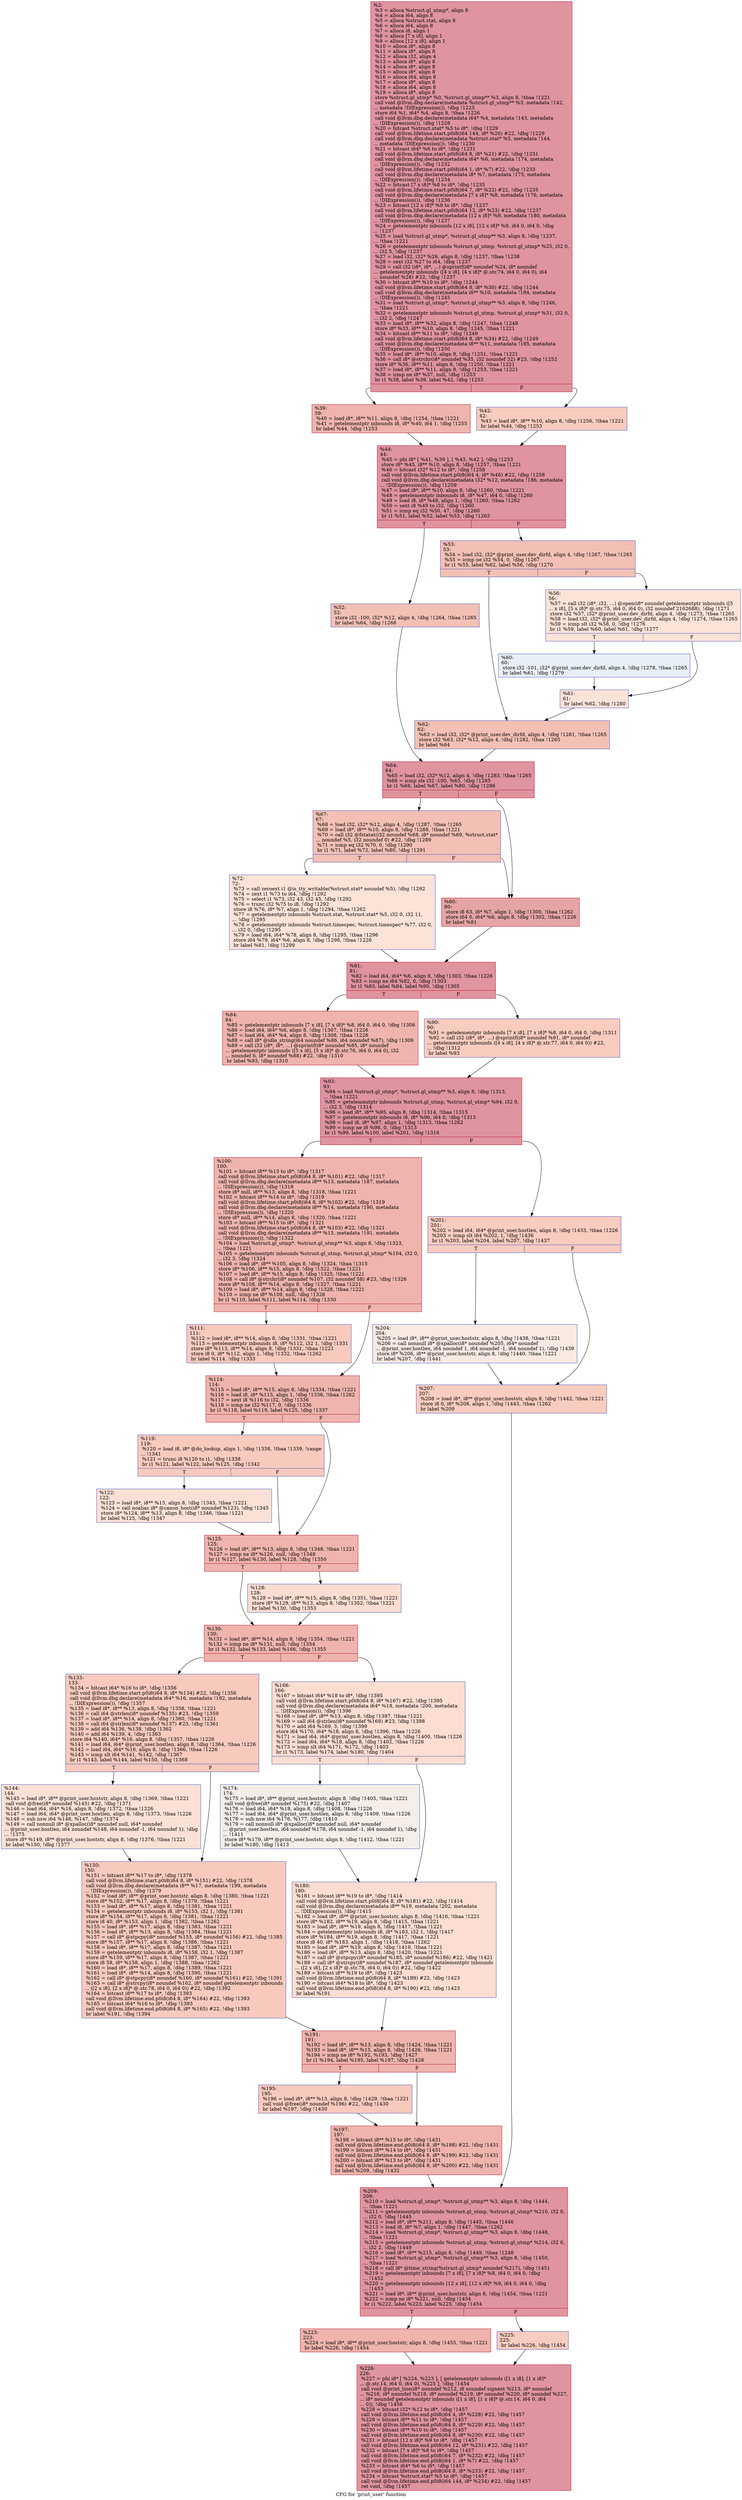 digraph "CFG for 'print_user' function" {
	label="CFG for 'print_user' function";

	Node0x1173f10 [shape=record,color="#b70d28ff", style=filled, fillcolor="#b70d2870",label="{%2:\l  %3 = alloca %struct.gl_utmp*, align 8\l  %4 = alloca i64, align 8\l  %5 = alloca %struct.stat, align 8\l  %6 = alloca i64, align 8\l  %7 = alloca i8, align 1\l  %8 = alloca [7 x i8], align 1\l  %9 = alloca [12 x i8], align 1\l  %10 = alloca i8*, align 8\l  %11 = alloca i8*, align 8\l  %12 = alloca i32, align 4\l  %13 = alloca i8*, align 8\l  %14 = alloca i8*, align 8\l  %15 = alloca i8*, align 8\l  %16 = alloca i64, align 8\l  %17 = alloca i8*, align 8\l  %18 = alloca i64, align 8\l  %19 = alloca i8*, align 8\l  store %struct.gl_utmp* %0, %struct.gl_utmp** %3, align 8, !tbaa !1221\l  call void @llvm.dbg.declare(metadata %struct.gl_utmp** %3, metadata !142,\l... metadata !DIExpression()), !dbg !1225\l  store i64 %1, i64* %4, align 8, !tbaa !1226\l  call void @llvm.dbg.declare(metadata i64* %4, metadata !143, metadata\l... !DIExpression()), !dbg !1228\l  %20 = bitcast %struct.stat* %5 to i8*, !dbg !1229\l  call void @llvm.lifetime.start.p0i8(i64 144, i8* %20) #22, !dbg !1229\l  call void @llvm.dbg.declare(metadata %struct.stat* %5, metadata !144,\l... metadata !DIExpression()), !dbg !1230\l  %21 = bitcast i64* %6 to i8*, !dbg !1231\l  call void @llvm.lifetime.start.p0i8(i64 8, i8* %21) #22, !dbg !1231\l  call void @llvm.dbg.declare(metadata i64* %6, metadata !174, metadata\l... !DIExpression()), !dbg !1232\l  call void @llvm.lifetime.start.p0i8(i64 1, i8* %7) #22, !dbg !1233\l  call void @llvm.dbg.declare(metadata i8* %7, metadata !175, metadata\l... !DIExpression()), !dbg !1234\l  %22 = bitcast [7 x i8]* %8 to i8*, !dbg !1235\l  call void @llvm.lifetime.start.p0i8(i64 7, i8* %22) #22, !dbg !1235\l  call void @llvm.dbg.declare(metadata [7 x i8]* %8, metadata !176, metadata\l... !DIExpression()), !dbg !1236\l  %23 = bitcast [12 x i8]* %9 to i8*, !dbg !1237\l  call void @llvm.lifetime.start.p0i8(i64 12, i8* %23) #22, !dbg !1237\l  call void @llvm.dbg.declare(metadata [12 x i8]* %9, metadata !180, metadata\l... !DIExpression()), !dbg !1237\l  %24 = getelementptr inbounds [12 x i8], [12 x i8]* %9, i64 0, i64 0, !dbg\l... !1237\l  %25 = load %struct.gl_utmp*, %struct.gl_utmp** %3, align 8, !dbg !1237,\l... !tbaa !1221\l  %26 = getelementptr inbounds %struct.gl_utmp, %struct.gl_utmp* %25, i32 0,\l... i32 5, !dbg !1237\l  %27 = load i32, i32* %26, align 8, !dbg !1237, !tbaa !1238\l  %28 = sext i32 %27 to i64, !dbg !1237\l  %29 = call i32 (i8*, i8*, ...) @sprintf(i8* noundef %24, i8* noundef\l... getelementptr inbounds ([4 x i8], [4 x i8]* @.str.74, i64 0, i64 0), i64\l... noundef %28) #22, !dbg !1237\l  %30 = bitcast i8** %10 to i8*, !dbg !1244\l  call void @llvm.lifetime.start.p0i8(i64 8, i8* %30) #22, !dbg !1244\l  call void @llvm.dbg.declare(metadata i8** %10, metadata !184, metadata\l... !DIExpression()), !dbg !1245\l  %31 = load %struct.gl_utmp*, %struct.gl_utmp** %3, align 8, !dbg !1246,\l... !tbaa !1221\l  %32 = getelementptr inbounds %struct.gl_utmp, %struct.gl_utmp* %31, i32 0,\l... i32 2, !dbg !1247\l  %33 = load i8*, i8** %32, align 8, !dbg !1247, !tbaa !1248\l  store i8* %33, i8** %10, align 8, !dbg !1245, !tbaa !1221\l  %34 = bitcast i8** %11 to i8*, !dbg !1249\l  call void @llvm.lifetime.start.p0i8(i64 8, i8* %34) #22, !dbg !1249\l  call void @llvm.dbg.declare(metadata i8** %11, metadata !185, metadata\l... !DIExpression()), !dbg !1250\l  %35 = load i8*, i8** %10, align 8, !dbg !1251, !tbaa !1221\l  %36 = call i8* @strchr(i8* noundef %35, i32 noundef 32) #23, !dbg !1252\l  store i8* %36, i8** %11, align 8, !dbg !1250, !tbaa !1221\l  %37 = load i8*, i8** %11, align 8, !dbg !1253, !tbaa !1221\l  %38 = icmp ne i8* %37, null, !dbg !1253\l  br i1 %38, label %39, label %42, !dbg !1253\l|{<s0>T|<s1>F}}"];
	Node0x1173f10:s0 -> Node0x1173f60;
	Node0x1173f10:s1 -> Node0x1173fb0;
	Node0x1173f60 [shape=record,color="#b70d28ff", style=filled, fillcolor="#d8564670",label="{%39:\l39:                                               \l  %40 = load i8*, i8** %11, align 8, !dbg !1254, !tbaa !1221\l  %41 = getelementptr inbounds i8, i8* %40, i64 1, !dbg !1255\l  br label %44, !dbg !1253\l}"];
	Node0x1173f60 -> Node0x1174000;
	Node0x1173fb0 [shape=record,color="#3d50c3ff", style=filled, fillcolor="#f08b6e70",label="{%42:\l42:                                               \l  %43 = load i8*, i8** %10, align 8, !dbg !1256, !tbaa !1221\l  br label %44, !dbg !1253\l}"];
	Node0x1173fb0 -> Node0x1174000;
	Node0x1174000 [shape=record,color="#b70d28ff", style=filled, fillcolor="#b70d2870",label="{%44:\l44:                                               \l  %45 = phi i8* [ %41, %39 ], [ %43, %42 ], !dbg !1253\l  store i8* %45, i8** %10, align 8, !dbg !1257, !tbaa !1221\l  %46 = bitcast i32* %12 to i8*, !dbg !1258\l  call void @llvm.lifetime.start.p0i8(i64 4, i8* %46) #22, !dbg !1258\l  call void @llvm.dbg.declare(metadata i32* %12, metadata !186, metadata\l... !DIExpression()), !dbg !1259\l  %47 = load i8*, i8** %10, align 8, !dbg !1260, !tbaa !1221\l  %48 = getelementptr inbounds i8, i8* %47, i64 0, !dbg !1260\l  %49 = load i8, i8* %48, align 1, !dbg !1260, !tbaa !1262\l  %50 = sext i8 %49 to i32, !dbg !1260\l  %51 = icmp eq i32 %50, 47, !dbg !1260\l  br i1 %51, label %52, label %53, !dbg !1263\l|{<s0>T|<s1>F}}"];
	Node0x1174000:s0 -> Node0x1174050;
	Node0x1174000:s1 -> Node0x11740a0;
	Node0x1174050 [shape=record,color="#3d50c3ff", style=filled, fillcolor="#e5705870",label="{%52:\l52:                                               \l  store i32 -100, i32* %12, align 4, !dbg !1264, !tbaa !1265\l  br label %64, !dbg !1266\l}"];
	Node0x1174050 -> Node0x1174230;
	Node0x11740a0 [shape=record,color="#3d50c3ff", style=filled, fillcolor="#e5705870",label="{%53:\l53:                                               \l  %54 = load i32, i32* @print_user.dev_dirfd, align 4, !dbg !1267, !tbaa !1265\l  %55 = icmp ne i32 %54, 0, !dbg !1267\l  br i1 %55, label %62, label %56, !dbg !1270\l|{<s0>T|<s1>F}}"];
	Node0x11740a0:s0 -> Node0x11741e0;
	Node0x11740a0:s1 -> Node0x11740f0;
	Node0x11740f0 [shape=record,color="#3d50c3ff", style=filled, fillcolor="#f6bfa670",label="{%56:\l56:                                               \l  %57 = call i32 (i8*, i32, ...) @open(i8* noundef getelementptr inbounds ([5\l... x i8], [5 x i8]* @.str.75, i64 0, i64 0), i32 noundef 2162688), !dbg !1271\l  store i32 %57, i32* @print_user.dev_dirfd, align 4, !dbg !1273, !tbaa !1265\l  %58 = load i32, i32* @print_user.dev_dirfd, align 4, !dbg !1274, !tbaa !1265\l  %59 = icmp slt i32 %58, 0, !dbg !1276\l  br i1 %59, label %60, label %61, !dbg !1277\l|{<s0>T|<s1>F}}"];
	Node0x11740f0:s0 -> Node0x1174140;
	Node0x11740f0:s1 -> Node0x1174190;
	Node0x1174140 [shape=record,color="#3d50c3ff", style=filled, fillcolor="#cedaeb70",label="{%60:\l60:                                               \l  store i32 -101, i32* @print_user.dev_dirfd, align 4, !dbg !1278, !tbaa !1265\l  br label %61, !dbg !1279\l}"];
	Node0x1174140 -> Node0x1174190;
	Node0x1174190 [shape=record,color="#3d50c3ff", style=filled, fillcolor="#f6bfa670",label="{%61:\l61:                                               \l  br label %62, !dbg !1280\l}"];
	Node0x1174190 -> Node0x11741e0;
	Node0x11741e0 [shape=record,color="#3d50c3ff", style=filled, fillcolor="#e5705870",label="{%62:\l62:                                               \l  %63 = load i32, i32* @print_user.dev_dirfd, align 4, !dbg !1281, !tbaa !1265\l  store i32 %63, i32* %12, align 4, !dbg !1282, !tbaa !1265\l  br label %64\l}"];
	Node0x11741e0 -> Node0x1174230;
	Node0x1174230 [shape=record,color="#b70d28ff", style=filled, fillcolor="#b70d2870",label="{%64:\l64:                                               \l  %65 = load i32, i32* %12, align 4, !dbg !1283, !tbaa !1265\l  %66 = icmp sle i32 -100, %65, !dbg !1285\l  br i1 %66, label %67, label %80, !dbg !1286\l|{<s0>T|<s1>F}}"];
	Node0x1174230:s0 -> Node0x1174280;
	Node0x1174230:s1 -> Node0x1174320;
	Node0x1174280 [shape=record,color="#3d50c3ff", style=filled, fillcolor="#e5705870",label="{%67:\l67:                                               \l  %68 = load i32, i32* %12, align 4, !dbg !1287, !tbaa !1265\l  %69 = load i8*, i8** %10, align 8, !dbg !1288, !tbaa !1221\l  %70 = call i32 @fstatat(i32 noundef %68, i8* noundef %69, %struct.stat*\l... noundef %5, i32 noundef 0) #22, !dbg !1289\l  %71 = icmp eq i32 %70, 0, !dbg !1290\l  br i1 %71, label %72, label %80, !dbg !1291\l|{<s0>T|<s1>F}}"];
	Node0x1174280:s0 -> Node0x11742d0;
	Node0x1174280:s1 -> Node0x1174320;
	Node0x11742d0 [shape=record,color="#3d50c3ff", style=filled, fillcolor="#f6bfa670",label="{%72:\l72:                                               \l  %73 = call zeroext i1 @is_tty_writable(%struct.stat* noundef %5), !dbg !1292\l  %74 = zext i1 %73 to i64, !dbg !1292\l  %75 = select i1 %73, i32 43, i32 45, !dbg !1292\l  %76 = trunc i32 %75 to i8, !dbg !1292\l  store i8 %76, i8* %7, align 1, !dbg !1294, !tbaa !1262\l  %77 = getelementptr inbounds %struct.stat, %struct.stat* %5, i32 0, i32 11,\l... !dbg !1295\l  %78 = getelementptr inbounds %struct.timespec, %struct.timespec* %77, i32 0,\l... i32 0, !dbg !1295\l  %79 = load i64, i64* %78, align 8, !dbg !1295, !tbaa !1296\l  store i64 %79, i64* %6, align 8, !dbg !1298, !tbaa !1226\l  br label %81, !dbg !1299\l}"];
	Node0x11742d0 -> Node0x1174370;
	Node0x1174320 [shape=record,color="#b70d28ff", style=filled, fillcolor="#c5333470",label="{%80:\l80:                                               \l  store i8 63, i8* %7, align 1, !dbg !1300, !tbaa !1262\l  store i64 0, i64* %6, align 8, !dbg !1302, !tbaa !1226\l  br label %81\l}"];
	Node0x1174320 -> Node0x1174370;
	Node0x1174370 [shape=record,color="#b70d28ff", style=filled, fillcolor="#b70d2870",label="{%81:\l81:                                               \l  %82 = load i64, i64* %6, align 8, !dbg !1303, !tbaa !1226\l  %83 = icmp ne i64 %82, 0, !dbg !1303\l  br i1 %83, label %84, label %90, !dbg !1305\l|{<s0>T|<s1>F}}"];
	Node0x1174370:s0 -> Node0x11743c0;
	Node0x1174370:s1 -> Node0x1174410;
	Node0x11743c0 [shape=record,color="#b70d28ff", style=filled, fillcolor="#d8564670",label="{%84:\l84:                                               \l  %85 = getelementptr inbounds [7 x i8], [7 x i8]* %8, i64 0, i64 0, !dbg !1306\l  %86 = load i64, i64* %6, align 8, !dbg !1307, !tbaa !1226\l  %87 = load i64, i64* %4, align 8, !dbg !1308, !tbaa !1226\l  %88 = call i8* @idle_string(i64 noundef %86, i64 noundef %87), !dbg !1309\l  %89 = call i32 (i8*, i8*, ...) @sprintf(i8* noundef %85, i8* noundef\l... getelementptr inbounds ([5 x i8], [5 x i8]* @.str.76, i64 0, i64 0), i32\l... noundef 6, i8* noundef %88) #22, !dbg !1310\l  br label %93, !dbg !1310\l}"];
	Node0x11743c0 -> Node0x1174460;
	Node0x1174410 [shape=record,color="#3d50c3ff", style=filled, fillcolor="#f08b6e70",label="{%90:\l90:                                               \l  %91 = getelementptr inbounds [7 x i8], [7 x i8]* %8, i64 0, i64 0, !dbg !1311\l  %92 = call i32 (i8*, i8*, ...) @sprintf(i8* noundef %91, i8* noundef\l... getelementptr inbounds ([4 x i8], [4 x i8]* @.str.77, i64 0, i64 0)) #22,\l... !dbg !1312\l  br label %93\l}"];
	Node0x1174410 -> Node0x1174460;
	Node0x1174460 [shape=record,color="#b70d28ff", style=filled, fillcolor="#b70d2870",label="{%93:\l93:                                               \l  %94 = load %struct.gl_utmp*, %struct.gl_utmp** %3, align 8, !dbg !1313,\l... !tbaa !1221\l  %95 = getelementptr inbounds %struct.gl_utmp, %struct.gl_utmp* %94, i32 0,\l... i32 3, !dbg !1314\l  %96 = load i8*, i8** %95, align 8, !dbg !1314, !tbaa !1315\l  %97 = getelementptr inbounds i8, i8* %96, i64 0, !dbg !1313\l  %98 = load i8, i8* %97, align 1, !dbg !1313, !tbaa !1262\l  %99 = icmp ne i8 %98, 0, !dbg !1313\l  br i1 %99, label %100, label %201, !dbg !1316\l|{<s0>T|<s1>F}}"];
	Node0x1174460:s0 -> Node0x11744b0;
	Node0x1174460:s1 -> Node0x1174a00;
	Node0x11744b0 [shape=record,color="#b70d28ff", style=filled, fillcolor="#d8564670",label="{%100:\l100:                                              \l  %101 = bitcast i8** %13 to i8*, !dbg !1317\l  call void @llvm.lifetime.start.p0i8(i64 8, i8* %101) #22, !dbg !1317\l  call void @llvm.dbg.declare(metadata i8** %13, metadata !187, metadata\l... !DIExpression()), !dbg !1318\l  store i8* null, i8** %13, align 8, !dbg !1318, !tbaa !1221\l  %102 = bitcast i8** %14 to i8*, !dbg !1319\l  call void @llvm.lifetime.start.p0i8(i64 8, i8* %102) #22, !dbg !1319\l  call void @llvm.dbg.declare(metadata i8** %14, metadata !190, metadata\l... !DIExpression()), !dbg !1320\l  store i8* null, i8** %14, align 8, !dbg !1320, !tbaa !1221\l  %103 = bitcast i8** %15 to i8*, !dbg !1321\l  call void @llvm.lifetime.start.p0i8(i64 8, i8* %103) #22, !dbg !1321\l  call void @llvm.dbg.declare(metadata i8** %15, metadata !191, metadata\l... !DIExpression()), !dbg !1322\l  %104 = load %struct.gl_utmp*, %struct.gl_utmp** %3, align 8, !dbg !1323,\l... !tbaa !1221\l  %105 = getelementptr inbounds %struct.gl_utmp, %struct.gl_utmp* %104, i32 0,\l... i32 3, !dbg !1324\l  %106 = load i8*, i8** %105, align 8, !dbg !1324, !tbaa !1315\l  store i8* %106, i8** %15, align 8, !dbg !1322, !tbaa !1221\l  %107 = load i8*, i8** %15, align 8, !dbg !1325, !tbaa !1221\l  %108 = call i8* @strchr(i8* noundef %107, i32 noundef 58) #23, !dbg !1326\l  store i8* %108, i8** %14, align 8, !dbg !1327, !tbaa !1221\l  %109 = load i8*, i8** %14, align 8, !dbg !1328, !tbaa !1221\l  %110 = icmp ne i8* %109, null, !dbg !1328\l  br i1 %110, label %111, label %114, !dbg !1330\l|{<s0>T|<s1>F}}"];
	Node0x11744b0:s0 -> Node0x1174500;
	Node0x11744b0:s1 -> Node0x1174550;
	Node0x1174500 [shape=record,color="#3d50c3ff", style=filled, fillcolor="#ef886b70",label="{%111:\l111:                                              \l  %112 = load i8*, i8** %14, align 8, !dbg !1331, !tbaa !1221\l  %113 = getelementptr inbounds i8, i8* %112, i32 1, !dbg !1331\l  store i8* %113, i8** %14, align 8, !dbg !1331, !tbaa !1221\l  store i8 0, i8* %112, align 1, !dbg !1332, !tbaa !1262\l  br label %114, !dbg !1333\l}"];
	Node0x1174500 -> Node0x1174550;
	Node0x1174550 [shape=record,color="#b70d28ff", style=filled, fillcolor="#d8564670",label="{%114:\l114:                                              \l  %115 = load i8*, i8** %15, align 8, !dbg !1334, !tbaa !1221\l  %116 = load i8, i8* %115, align 1, !dbg !1336, !tbaa !1262\l  %117 = sext i8 %116 to i32, !dbg !1336\l  %118 = icmp ne i32 %117, 0, !dbg !1336\l  br i1 %118, label %119, label %125, !dbg !1337\l|{<s0>T|<s1>F}}"];
	Node0x1174550:s0 -> Node0x11745a0;
	Node0x1174550:s1 -> Node0x1174640;
	Node0x11745a0 [shape=record,color="#3d50c3ff", style=filled, fillcolor="#ef886b70",label="{%119:\l119:                                              \l  %120 = load i8, i8* @do_lookup, align 1, !dbg !1338, !tbaa !1339, !range\l... !1341\l  %121 = trunc i8 %120 to i1, !dbg !1338\l  br i1 %121, label %122, label %125, !dbg !1342\l|{<s0>T|<s1>F}}"];
	Node0x11745a0:s0 -> Node0x11745f0;
	Node0x11745a0:s1 -> Node0x1174640;
	Node0x11745f0 [shape=record,color="#3d50c3ff", style=filled, fillcolor="#f7bca170",label="{%122:\l122:                                              \l  %123 = load i8*, i8** %15, align 8, !dbg !1343, !tbaa !1221\l  %124 = call noalias i8* @canon_host(i8* noundef %123), !dbg !1345\l  store i8* %124, i8** %13, align 8, !dbg !1346, !tbaa !1221\l  br label %125, !dbg !1347\l}"];
	Node0x11745f0 -> Node0x1174640;
	Node0x1174640 [shape=record,color="#b70d28ff", style=filled, fillcolor="#d8564670",label="{%125:\l125:                                              \l  %126 = load i8*, i8** %13, align 8, !dbg !1348, !tbaa !1221\l  %127 = icmp ne i8* %126, null, !dbg !1348\l  br i1 %127, label %130, label %128, !dbg !1350\l|{<s0>T|<s1>F}}"];
	Node0x1174640:s0 -> Node0x11746e0;
	Node0x1174640:s1 -> Node0x1174690;
	Node0x1174690 [shape=record,color="#3d50c3ff", style=filled, fillcolor="#f7b39670",label="{%128:\l128:                                              \l  %129 = load i8*, i8** %15, align 8, !dbg !1351, !tbaa !1221\l  store i8* %129, i8** %13, align 8, !dbg !1352, !tbaa !1221\l  br label %130, !dbg !1353\l}"];
	Node0x1174690 -> Node0x11746e0;
	Node0x11746e0 [shape=record,color="#b70d28ff", style=filled, fillcolor="#d8564670",label="{%130:\l130:                                              \l  %131 = load i8*, i8** %14, align 8, !dbg !1354, !tbaa !1221\l  %132 = icmp ne i8* %131, null, !dbg !1354\l  br i1 %132, label %133, label %166, !dbg !1355\l|{<s0>T|<s1>F}}"];
	Node0x11746e0:s0 -> Node0x1174730;
	Node0x11746e0:s1 -> Node0x1174820;
	Node0x1174730 [shape=record,color="#3d50c3ff", style=filled, fillcolor="#ef886b70",label="{%133:\l133:                                              \l  %134 = bitcast i64* %16 to i8*, !dbg !1356\l  call void @llvm.lifetime.start.p0i8(i64 8, i8* %134) #22, !dbg !1356\l  call void @llvm.dbg.declare(metadata i64* %16, metadata !192, metadata\l... !DIExpression()), !dbg !1357\l  %135 = load i8*, i8** %13, align 8, !dbg !1358, !tbaa !1221\l  %136 = call i64 @strlen(i8* noundef %135) #23, !dbg !1359\l  %137 = load i8*, i8** %14, align 8, !dbg !1360, !tbaa !1221\l  %138 = call i64 @strlen(i8* noundef %137) #23, !dbg !1361\l  %139 = add i64 %136, %138, !dbg !1362\l  %140 = add i64 %139, 4, !dbg !1363\l  store i64 %140, i64* %16, align 8, !dbg !1357, !tbaa !1226\l  %141 = load i64, i64* @print_user.hostlen, align 8, !dbg !1364, !tbaa !1226\l  %142 = load i64, i64* %16, align 8, !dbg !1366, !tbaa !1226\l  %143 = icmp slt i64 %141, %142, !dbg !1367\l  br i1 %143, label %144, label %150, !dbg !1368\l|{<s0>T|<s1>F}}"];
	Node0x1174730:s0 -> Node0x1174780;
	Node0x1174730:s1 -> Node0x11747d0;
	Node0x1174780 [shape=record,color="#3d50c3ff", style=filled, fillcolor="#f7bca170",label="{%144:\l144:                                              \l  %145 = load i8*, i8** @print_user.hoststr, align 8, !dbg !1369, !tbaa !1221\l  call void @free(i8* noundef %145) #22, !dbg !1371\l  %146 = load i64, i64* %16, align 8, !dbg !1372, !tbaa !1226\l  %147 = load i64, i64* @print_user.hostlen, align 8, !dbg !1373, !tbaa !1226\l  %148 = sub nsw i64 %146, %147, !dbg !1374\l  %149 = call nonnull i8* @xpalloc(i8* noundef null, i64* noundef\l... @print_user.hostlen, i64 noundef %148, i64 noundef -1, i64 noundef 1), !dbg\l... !1375\l  store i8* %149, i8** @print_user.hoststr, align 8, !dbg !1376, !tbaa !1221\l  br label %150, !dbg !1377\l}"];
	Node0x1174780 -> Node0x11747d0;
	Node0x11747d0 [shape=record,color="#3d50c3ff", style=filled, fillcolor="#ef886b70",label="{%150:\l150:                                              \l  %151 = bitcast i8** %17 to i8*, !dbg !1378\l  call void @llvm.lifetime.start.p0i8(i64 8, i8* %151) #22, !dbg !1378\l  call void @llvm.dbg.declare(metadata i8** %17, metadata !199, metadata\l... !DIExpression()), !dbg !1379\l  %152 = load i8*, i8** @print_user.hoststr, align 8, !dbg !1380, !tbaa !1221\l  store i8* %152, i8** %17, align 8, !dbg !1379, !tbaa !1221\l  %153 = load i8*, i8** %17, align 8, !dbg !1381, !tbaa !1221\l  %154 = getelementptr inbounds i8, i8* %153, i32 1, !dbg !1381\l  store i8* %154, i8** %17, align 8, !dbg !1381, !tbaa !1221\l  store i8 40, i8* %153, align 1, !dbg !1382, !tbaa !1262\l  %155 = load i8*, i8** %17, align 8, !dbg !1383, !tbaa !1221\l  %156 = load i8*, i8** %13, align 8, !dbg !1384, !tbaa !1221\l  %157 = call i8* @stpcpy(i8* noundef %155, i8* noundef %156) #22, !dbg !1385\l  store i8* %157, i8** %17, align 8, !dbg !1386, !tbaa !1221\l  %158 = load i8*, i8** %17, align 8, !dbg !1387, !tbaa !1221\l  %159 = getelementptr inbounds i8, i8* %158, i32 1, !dbg !1387\l  store i8* %159, i8** %17, align 8, !dbg !1387, !tbaa !1221\l  store i8 58, i8* %158, align 1, !dbg !1388, !tbaa !1262\l  %160 = load i8*, i8** %17, align 8, !dbg !1389, !tbaa !1221\l  %161 = load i8*, i8** %14, align 8, !dbg !1390, !tbaa !1221\l  %162 = call i8* @stpcpy(i8* noundef %160, i8* noundef %161) #22, !dbg !1391\l  %163 = call i8* @strcpy(i8* noundef %162, i8* noundef getelementptr inbounds\l... ([2 x i8], [2 x i8]* @.str.78, i64 0, i64 0)) #22, !dbg !1392\l  %164 = bitcast i8** %17 to i8*, !dbg !1393\l  call void @llvm.lifetime.end.p0i8(i64 8, i8* %164) #22, !dbg !1393\l  %165 = bitcast i64* %16 to i8*, !dbg !1393\l  call void @llvm.lifetime.end.p0i8(i64 8, i8* %165) #22, !dbg !1393\l  br label %191, !dbg !1394\l}"];
	Node0x11747d0 -> Node0x1174910;
	Node0x1174820 [shape=record,color="#3d50c3ff", style=filled, fillcolor="#f7b39670",label="{%166:\l166:                                              \l  %167 = bitcast i64* %18 to i8*, !dbg !1395\l  call void @llvm.lifetime.start.p0i8(i64 8, i8* %167) #22, !dbg !1395\l  call void @llvm.dbg.declare(metadata i64* %18, metadata !200, metadata\l... !DIExpression()), !dbg !1396\l  %168 = load i8*, i8** %13, align 8, !dbg !1397, !tbaa !1221\l  %169 = call i64 @strlen(i8* noundef %168) #23, !dbg !1398\l  %170 = add i64 %169, 3, !dbg !1399\l  store i64 %170, i64* %18, align 8, !dbg !1396, !tbaa !1226\l  %171 = load i64, i64* @print_user.hostlen, align 8, !dbg !1400, !tbaa !1226\l  %172 = load i64, i64* %18, align 8, !dbg !1402, !tbaa !1226\l  %173 = icmp slt i64 %171, %172, !dbg !1403\l  br i1 %173, label %174, label %180, !dbg !1404\l|{<s0>T|<s1>F}}"];
	Node0x1174820:s0 -> Node0x1174870;
	Node0x1174820:s1 -> Node0x11748c0;
	Node0x1174870 [shape=record,color="#3d50c3ff", style=filled, fillcolor="#e8d6cc70",label="{%174:\l174:                                              \l  %175 = load i8*, i8** @print_user.hoststr, align 8, !dbg !1405, !tbaa !1221\l  call void @free(i8* noundef %175) #22, !dbg !1407\l  %176 = load i64, i64* %18, align 8, !dbg !1408, !tbaa !1226\l  %177 = load i64, i64* @print_user.hostlen, align 8, !dbg !1409, !tbaa !1226\l  %178 = sub nsw i64 %176, %177, !dbg !1410\l  %179 = call nonnull i8* @xpalloc(i8* noundef null, i64* noundef\l... @print_user.hostlen, i64 noundef %178, i64 noundef -1, i64 noundef 1), !dbg\l... !1411\l  store i8* %179, i8** @print_user.hoststr, align 8, !dbg !1412, !tbaa !1221\l  br label %180, !dbg !1413\l}"];
	Node0x1174870 -> Node0x11748c0;
	Node0x11748c0 [shape=record,color="#3d50c3ff", style=filled, fillcolor="#f7b39670",label="{%180:\l180:                                              \l  %181 = bitcast i8** %19 to i8*, !dbg !1414\l  call void @llvm.lifetime.start.p0i8(i64 8, i8* %181) #22, !dbg !1414\l  call void @llvm.dbg.declare(metadata i8** %19, metadata !202, metadata\l... !DIExpression()), !dbg !1415\l  %182 = load i8*, i8** @print_user.hoststr, align 8, !dbg !1416, !tbaa !1221\l  store i8* %182, i8** %19, align 8, !dbg !1415, !tbaa !1221\l  %183 = load i8*, i8** %19, align 8, !dbg !1417, !tbaa !1221\l  %184 = getelementptr inbounds i8, i8* %183, i32 1, !dbg !1417\l  store i8* %184, i8** %19, align 8, !dbg !1417, !tbaa !1221\l  store i8 40, i8* %183, align 1, !dbg !1418, !tbaa !1262\l  %185 = load i8*, i8** %19, align 8, !dbg !1419, !tbaa !1221\l  %186 = load i8*, i8** %13, align 8, !dbg !1420, !tbaa !1221\l  %187 = call i8* @stpcpy(i8* noundef %185, i8* noundef %186) #22, !dbg !1421\l  %188 = call i8* @strcpy(i8* noundef %187, i8* noundef getelementptr inbounds\l... ([2 x i8], [2 x i8]* @.str.78, i64 0, i64 0)) #22, !dbg !1422\l  %189 = bitcast i8** %19 to i8*, !dbg !1423\l  call void @llvm.lifetime.end.p0i8(i64 8, i8* %189) #22, !dbg !1423\l  %190 = bitcast i64* %18 to i8*, !dbg !1423\l  call void @llvm.lifetime.end.p0i8(i64 8, i8* %190) #22, !dbg !1423\l  br label %191\l}"];
	Node0x11748c0 -> Node0x1174910;
	Node0x1174910 [shape=record,color="#b70d28ff", style=filled, fillcolor="#d8564670",label="{%191:\l191:                                              \l  %192 = load i8*, i8** %13, align 8, !dbg !1424, !tbaa !1221\l  %193 = load i8*, i8** %15, align 8, !dbg !1426, !tbaa !1221\l  %194 = icmp ne i8* %192, %193, !dbg !1427\l  br i1 %194, label %195, label %197, !dbg !1428\l|{<s0>T|<s1>F}}"];
	Node0x1174910:s0 -> Node0x1174960;
	Node0x1174910:s1 -> Node0x11749b0;
	Node0x1174960 [shape=record,color="#3d50c3ff", style=filled, fillcolor="#ef886b70",label="{%195:\l195:                                              \l  %196 = load i8*, i8** %13, align 8, !dbg !1429, !tbaa !1221\l  call void @free(i8* noundef %196) #22, !dbg !1430\l  br label %197, !dbg !1430\l}"];
	Node0x1174960 -> Node0x11749b0;
	Node0x11749b0 [shape=record,color="#b70d28ff", style=filled, fillcolor="#d8564670",label="{%197:\l197:                                              \l  %198 = bitcast i8** %15 to i8*, !dbg !1431\l  call void @llvm.lifetime.end.p0i8(i64 8, i8* %198) #22, !dbg !1431\l  %199 = bitcast i8** %14 to i8*, !dbg !1431\l  call void @llvm.lifetime.end.p0i8(i64 8, i8* %199) #22, !dbg !1431\l  %200 = bitcast i8** %13 to i8*, !dbg !1431\l  call void @llvm.lifetime.end.p0i8(i64 8, i8* %200) #22, !dbg !1431\l  br label %209, !dbg !1432\l}"];
	Node0x11749b0 -> Node0x1174af0;
	Node0x1174a00 [shape=record,color="#3d50c3ff", style=filled, fillcolor="#f08b6e70",label="{%201:\l201:                                              \l  %202 = load i64, i64* @print_user.hostlen, align 8, !dbg !1433, !tbaa !1226\l  %203 = icmp slt i64 %202, 1, !dbg !1436\l  br i1 %203, label %204, label %207, !dbg !1437\l|{<s0>T|<s1>F}}"];
	Node0x1174a00:s0 -> Node0x1174a50;
	Node0x1174a00:s1 -> Node0x1174aa0;
	Node0x1174a50 [shape=record,color="#3d50c3ff", style=filled, fillcolor="#efcebd70",label="{%204:\l204:                                              \l  %205 = load i8*, i8** @print_user.hoststr, align 8, !dbg !1438, !tbaa !1221\l  %206 = call nonnull i8* @xpalloc(i8* noundef %205, i64* noundef\l... @print_user.hostlen, i64 noundef 1, i64 noundef -1, i64 noundef 1), !dbg !1439\l  store i8* %206, i8** @print_user.hoststr, align 8, !dbg !1440, !tbaa !1221\l  br label %207, !dbg !1441\l}"];
	Node0x1174a50 -> Node0x1174aa0;
	Node0x1174aa0 [shape=record,color="#3d50c3ff", style=filled, fillcolor="#f08b6e70",label="{%207:\l207:                                              \l  %208 = load i8*, i8** @print_user.hoststr, align 8, !dbg !1442, !tbaa !1221\l  store i8 0, i8* %208, align 1, !dbg !1443, !tbaa !1262\l  br label %209\l}"];
	Node0x1174aa0 -> Node0x1174af0;
	Node0x1174af0 [shape=record,color="#b70d28ff", style=filled, fillcolor="#b70d2870",label="{%209:\l209:                                              \l  %210 = load %struct.gl_utmp*, %struct.gl_utmp** %3, align 8, !dbg !1444,\l... !tbaa !1221\l  %211 = getelementptr inbounds %struct.gl_utmp, %struct.gl_utmp* %210, i32 0,\l... i32 0, !dbg !1445\l  %212 = load i8*, i8** %211, align 8, !dbg !1445, !tbaa !1446\l  %213 = load i8, i8* %7, align 1, !dbg !1447, !tbaa !1262\l  %214 = load %struct.gl_utmp*, %struct.gl_utmp** %3, align 8, !dbg !1448,\l... !tbaa !1221\l  %215 = getelementptr inbounds %struct.gl_utmp, %struct.gl_utmp* %214, i32 0,\l... i32 2, !dbg !1449\l  %216 = load i8*, i8** %215, align 8, !dbg !1449, !tbaa !1248\l  %217 = load %struct.gl_utmp*, %struct.gl_utmp** %3, align 8, !dbg !1450,\l... !tbaa !1221\l  %218 = call i8* @time_string(%struct.gl_utmp* noundef %217), !dbg !1451\l  %219 = getelementptr inbounds [7 x i8], [7 x i8]* %8, i64 0, i64 0, !dbg\l... !1452\l  %220 = getelementptr inbounds [12 x i8], [12 x i8]* %9, i64 0, i64 0, !dbg\l... !1453\l  %221 = load i8*, i8** @print_user.hoststr, align 8, !dbg !1454, !tbaa !1221\l  %222 = icmp ne i8* %221, null, !dbg !1454\l  br i1 %222, label %223, label %225, !dbg !1454\l|{<s0>T|<s1>F}}"];
	Node0x1174af0:s0 -> Node0x1174b40;
	Node0x1174af0:s1 -> Node0x1174b90;
	Node0x1174b40 [shape=record,color="#b70d28ff", style=filled, fillcolor="#d8564670",label="{%223:\l223:                                              \l  %224 = load i8*, i8** @print_user.hoststr, align 8, !dbg !1455, !tbaa !1221\l  br label %226, !dbg !1454\l}"];
	Node0x1174b40 -> Node0x1174be0;
	Node0x1174b90 [shape=record,color="#3d50c3ff", style=filled, fillcolor="#f08b6e70",label="{%225:\l225:                                              \l  br label %226, !dbg !1454\l}"];
	Node0x1174b90 -> Node0x1174be0;
	Node0x1174be0 [shape=record,color="#b70d28ff", style=filled, fillcolor="#b70d2870",label="{%226:\l226:                                              \l  %227 = phi i8* [ %224, %223 ], [ getelementptr inbounds ([1 x i8], [1 x i8]*\l... @.str.14, i64 0, i64 0), %225 ], !dbg !1454\l  call void @print_line(i8* noundef %212, i8 noundef signext %213, i8* noundef\l... %216, i8* noundef %218, i8* noundef %219, i8* noundef %220, i8* noundef %227,\l... i8* noundef getelementptr inbounds ([1 x i8], [1 x i8]* @.str.14, i64 0, i64\l... 0)), !dbg !1456\l  %228 = bitcast i32* %12 to i8*, !dbg !1457\l  call void @llvm.lifetime.end.p0i8(i64 4, i8* %228) #22, !dbg !1457\l  %229 = bitcast i8** %11 to i8*, !dbg !1457\l  call void @llvm.lifetime.end.p0i8(i64 8, i8* %229) #22, !dbg !1457\l  %230 = bitcast i8** %10 to i8*, !dbg !1457\l  call void @llvm.lifetime.end.p0i8(i64 8, i8* %230) #22, !dbg !1457\l  %231 = bitcast [12 x i8]* %9 to i8*, !dbg !1457\l  call void @llvm.lifetime.end.p0i8(i64 12, i8* %231) #22, !dbg !1457\l  %232 = bitcast [7 x i8]* %8 to i8*, !dbg !1457\l  call void @llvm.lifetime.end.p0i8(i64 7, i8* %232) #22, !dbg !1457\l  call void @llvm.lifetime.end.p0i8(i64 1, i8* %7) #22, !dbg !1457\l  %233 = bitcast i64* %6 to i8*, !dbg !1457\l  call void @llvm.lifetime.end.p0i8(i64 8, i8* %233) #22, !dbg !1457\l  %234 = bitcast %struct.stat* %5 to i8*, !dbg !1457\l  call void @llvm.lifetime.end.p0i8(i64 144, i8* %234) #22, !dbg !1457\l  ret void, !dbg !1457\l}"];
}
